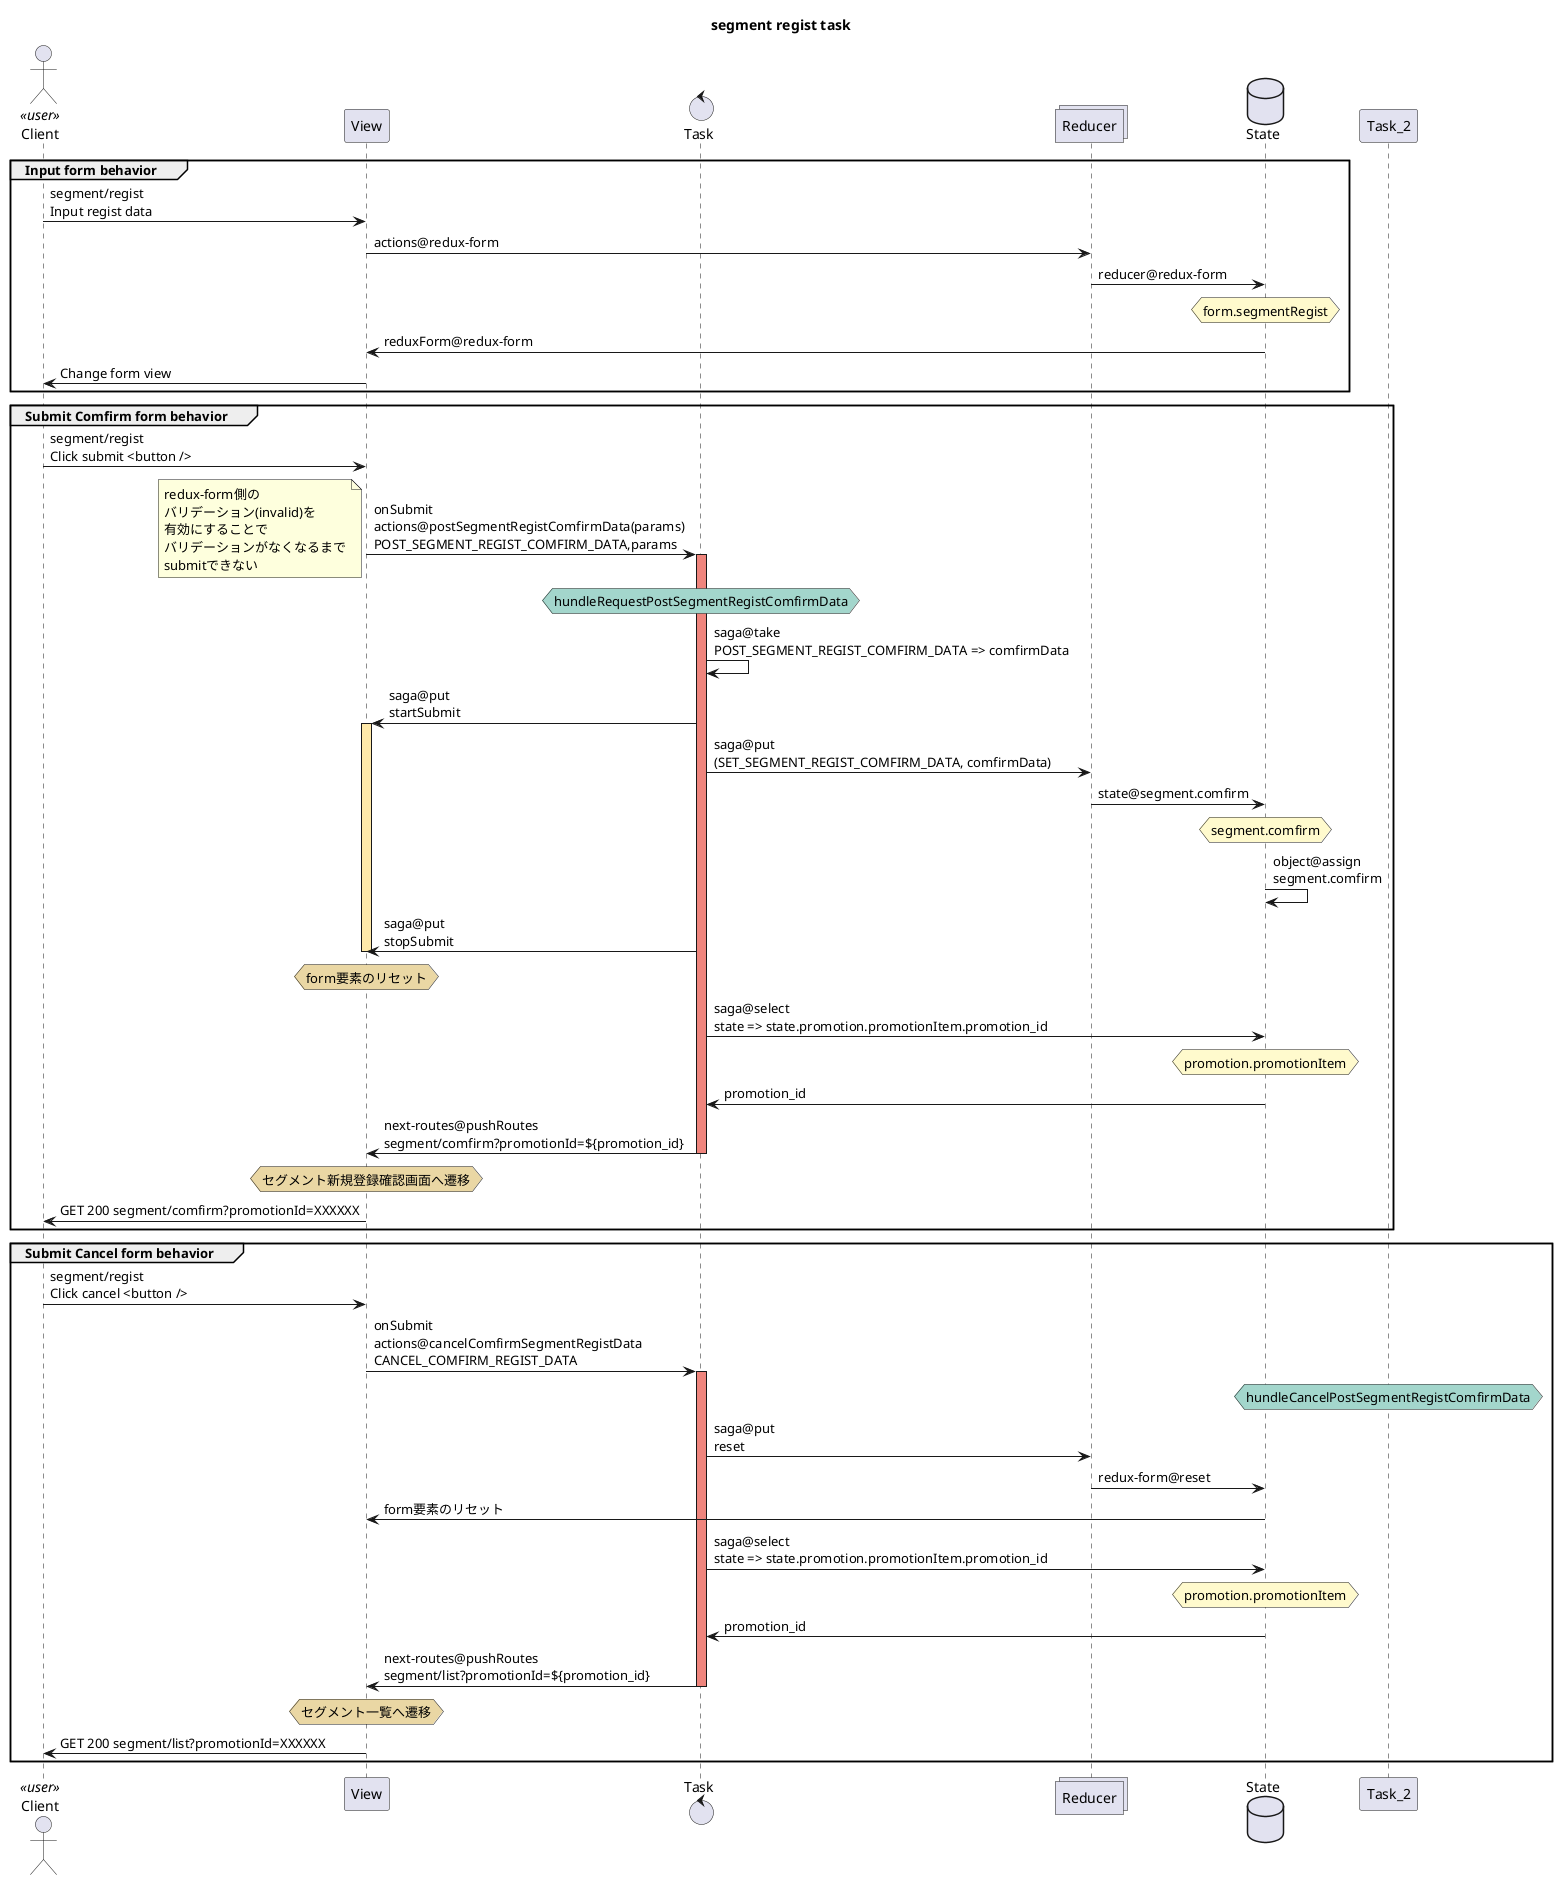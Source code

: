 @startuml
title segment regist task

actor Client <<user>>
participant View
control Task
collections Reducer
database State

group Input form behavior
    Client -> View: segment/regist\nInput regist data
    View -> Reducer: actions@redux-form
    Reducer -> State: reducer@redux-form
    hnote over State #fffacd: form.segmentRegist
    State -> View: reduxForm@redux-form
    View -> Client: Change form view
end

group Submit Comfirm form behavior
    Client -> View: segment/regist\nClick submit <button />
    View -> Task: onSubmit\nactions@postSegmentRegistComfirmData(params)\nPOST_SEGMENT_REGIST_COMFIRM_DATA,params
    note left
        redux-form側の
        バリデーション(invalid)を
        有効にすることで
        バリデーションがなくなるまで
        submitできない
    endnote
    activate Task #ef857d
    hnote over Task #a3d6cc : hundleRequestPostSegmentRegistComfirmData
    Task -> Task: saga@take\nPOST_SEGMENT_REGIST_COMFIRM_DATA => comfirmData
    Task -> View: saga@put\nstartSubmit
    activate View #ffe9a9
    Task -> Reducer: saga@put\n(SET_SEGMENT_REGIST_COMFIRM_DATA, comfirmData)
    Reducer -> State: state@segment.comfirm
    hnote over State #fffacd: segment.comfirm
    State -> State: object@assign\nsegment.comfirm
    Task -> View: saga@put\nstopSubmit
    hnote over View #ead7a4 : form要素のリセット
    deactivate View
    Task -> State: saga@select\nstate => state.promotion.promotionItem.promotion_id
    hnote over State #fffacd: promotion.promotionItem
    State -> Task: promotion_id
    Task -> View: next-routes@pushRoutes\nsegment/comfirm?promotionId=${promotion_id}
    deactivate Task
    hnote over View #ead7a4 : セグメント新規登録確認画面へ遷移
    View -> Client: GET 200 segment/comfirm?promotionId=XXXXXX
end

group Submit Cancel form behavior
    Client -> View: segment/regist\nClick cancel <button />
    View -> Task: onSubmit\nactions@cancelComfirmSegmentRegistData\nCANCEL_COMFIRM_REGIST_DATA
    activate Task #ef857d
    hnote over Task_2 #a3d6cc : hundleCancelPostSegmentRegistComfirmData
    Task -> Reducer : saga@put\nreset
    Reducer -> State : redux-form@reset
    State -> View : form要素のリセット
    Task -> State: saga@select\nstate => state.promotion.promotionItem.promotion_id
    hnote over State #fffacd: promotion.promotionItem
    State -> Task: promotion_id
    Task -> View: next-routes@pushRoutes\nsegment/list?promotionId=${promotion_id}
    deactivate Task
    hnote over View #ead7a4 : セグメント一覧へ遷移
    View -> Client: GET 200 segment/list?promotionId=XXXXXX
end

@enduml